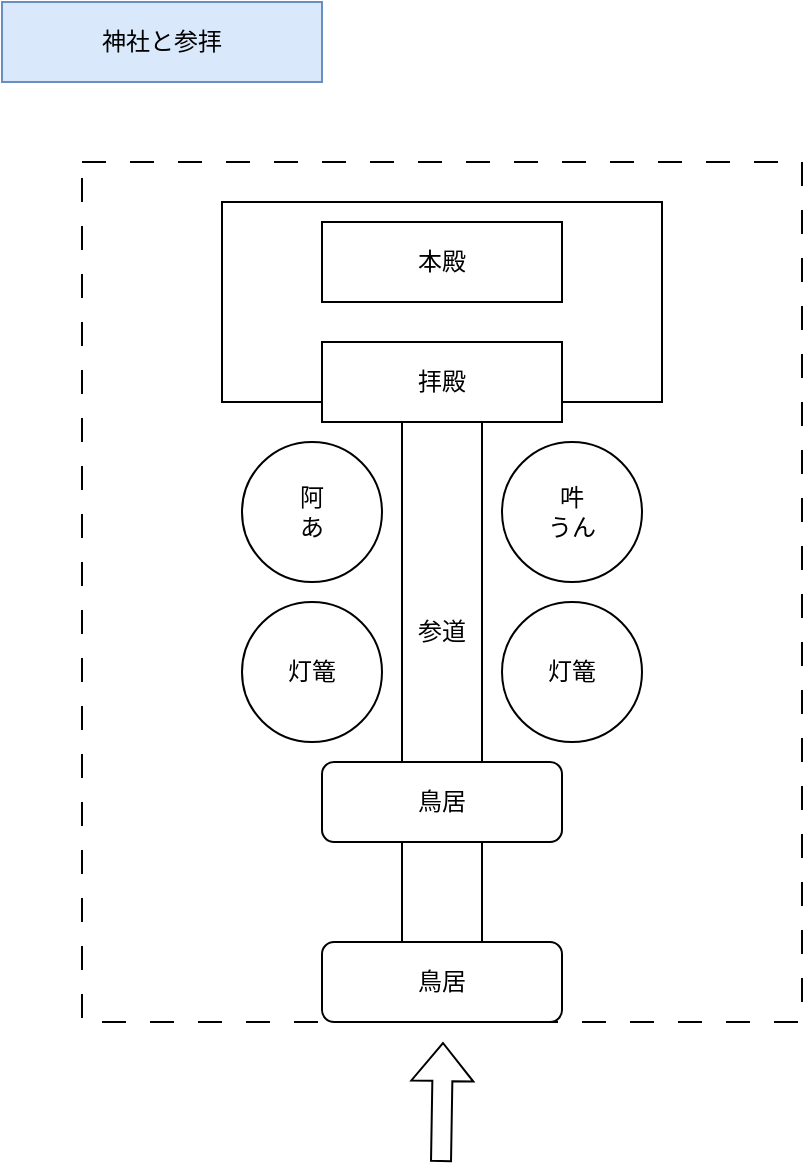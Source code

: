 <mxfile version="28.0.7">
  <diagram name="ページ1" id="at06W_lwVpKnt5aKk29q">
    <mxGraphModel dx="968" dy="906" grid="1" gridSize="10" guides="1" tooltips="1" connect="1" arrows="1" fold="1" page="1" pageScale="1" pageWidth="1654" pageHeight="1169" math="0" shadow="0">
      <root>
        <mxCell id="0" />
        <mxCell id="1" parent="0" />
        <mxCell id="e3cjcUw239tZRnHKXQpr-1" value="神社と参拝" style="text;html=1;align=center;verticalAlign=middle;whiteSpace=wrap;rounded=0;fillColor=#dae8fc;strokeColor=#6c8ebf;" vertex="1" parent="1">
          <mxGeometry x="80" y="40" width="160" height="40" as="geometry" />
        </mxCell>
        <mxCell id="e3cjcUw239tZRnHKXQpr-2" value="" style="rounded=0;whiteSpace=wrap;html=1;dashed=1;dashPattern=12 12;" vertex="1" parent="1">
          <mxGeometry x="120" y="120" width="360" height="430" as="geometry" />
        </mxCell>
        <mxCell id="e3cjcUw239tZRnHKXQpr-4" value="" style="shape=flexArrow;endArrow=classic;html=1;rounded=0;entryX=0.6;entryY=0.9;entryDx=0;entryDy=0;entryPerimeter=0;" edge="1" parent="1">
          <mxGeometry width="50" height="50" relative="1" as="geometry">
            <mxPoint x="299.5" y="620" as="sourcePoint" />
            <mxPoint x="300.5" y="560" as="targetPoint" />
          </mxGeometry>
        </mxCell>
        <mxCell id="e3cjcUw239tZRnHKXQpr-12" value="" style="rounded=0;whiteSpace=wrap;html=1;" vertex="1" parent="1">
          <mxGeometry x="280" y="250" width="40" height="300" as="geometry" />
        </mxCell>
        <mxCell id="e3cjcUw239tZRnHKXQpr-6" value="参道" style="text;html=1;align=center;verticalAlign=middle;whiteSpace=wrap;rounded=0;" vertex="1" parent="1">
          <mxGeometry x="270" y="340" width="60" height="30" as="geometry" />
        </mxCell>
        <mxCell id="e3cjcUw239tZRnHKXQpr-10" value="" style="rounded=0;whiteSpace=wrap;html=1;" vertex="1" parent="1">
          <mxGeometry x="190" y="140" width="220" height="100" as="geometry" />
        </mxCell>
        <mxCell id="e3cjcUw239tZRnHKXQpr-9" value="本殿" style="rounded=0;whiteSpace=wrap;html=1;" vertex="1" parent="1">
          <mxGeometry x="240" y="150" width="120" height="40" as="geometry" />
        </mxCell>
        <mxCell id="e3cjcUw239tZRnHKXQpr-11" value="拝殿" style="rounded=0;whiteSpace=wrap;html=1;" vertex="1" parent="1">
          <mxGeometry x="240" y="210" width="120" height="40" as="geometry" />
        </mxCell>
        <mxCell id="e3cjcUw239tZRnHKXQpr-5" value="鳥居" style="rounded=1;whiteSpace=wrap;html=1;" vertex="1" parent="1">
          <mxGeometry x="240" y="420" width="120" height="40" as="geometry" />
        </mxCell>
        <mxCell id="e3cjcUw239tZRnHKXQpr-7" value="阿&lt;div&gt;あ&lt;/div&gt;" style="ellipse;whiteSpace=wrap;html=1;aspect=fixed;" vertex="1" parent="1">
          <mxGeometry x="200" y="260" width="70" height="70" as="geometry" />
        </mxCell>
        <mxCell id="e3cjcUw239tZRnHKXQpr-8" value="吽&lt;div&gt;うん&lt;/div&gt;" style="ellipse;whiteSpace=wrap;html=1;aspect=fixed;" vertex="1" parent="1">
          <mxGeometry x="330" y="260" width="70" height="70" as="geometry" />
        </mxCell>
        <mxCell id="e3cjcUw239tZRnHKXQpr-3" value="鳥居" style="rounded=1;whiteSpace=wrap;html=1;" vertex="1" parent="1">
          <mxGeometry x="240" y="510" width="120" height="40" as="geometry" />
        </mxCell>
        <mxCell id="e3cjcUw239tZRnHKXQpr-15" value="灯篭" style="ellipse;whiteSpace=wrap;html=1;aspect=fixed;" vertex="1" parent="1">
          <mxGeometry x="330" y="340" width="70" height="70" as="geometry" />
        </mxCell>
        <mxCell id="e3cjcUw239tZRnHKXQpr-17" value="灯篭" style="ellipse;whiteSpace=wrap;html=1;aspect=fixed;" vertex="1" parent="1">
          <mxGeometry x="200" y="340" width="70" height="70" as="geometry" />
        </mxCell>
      </root>
    </mxGraphModel>
  </diagram>
</mxfile>
